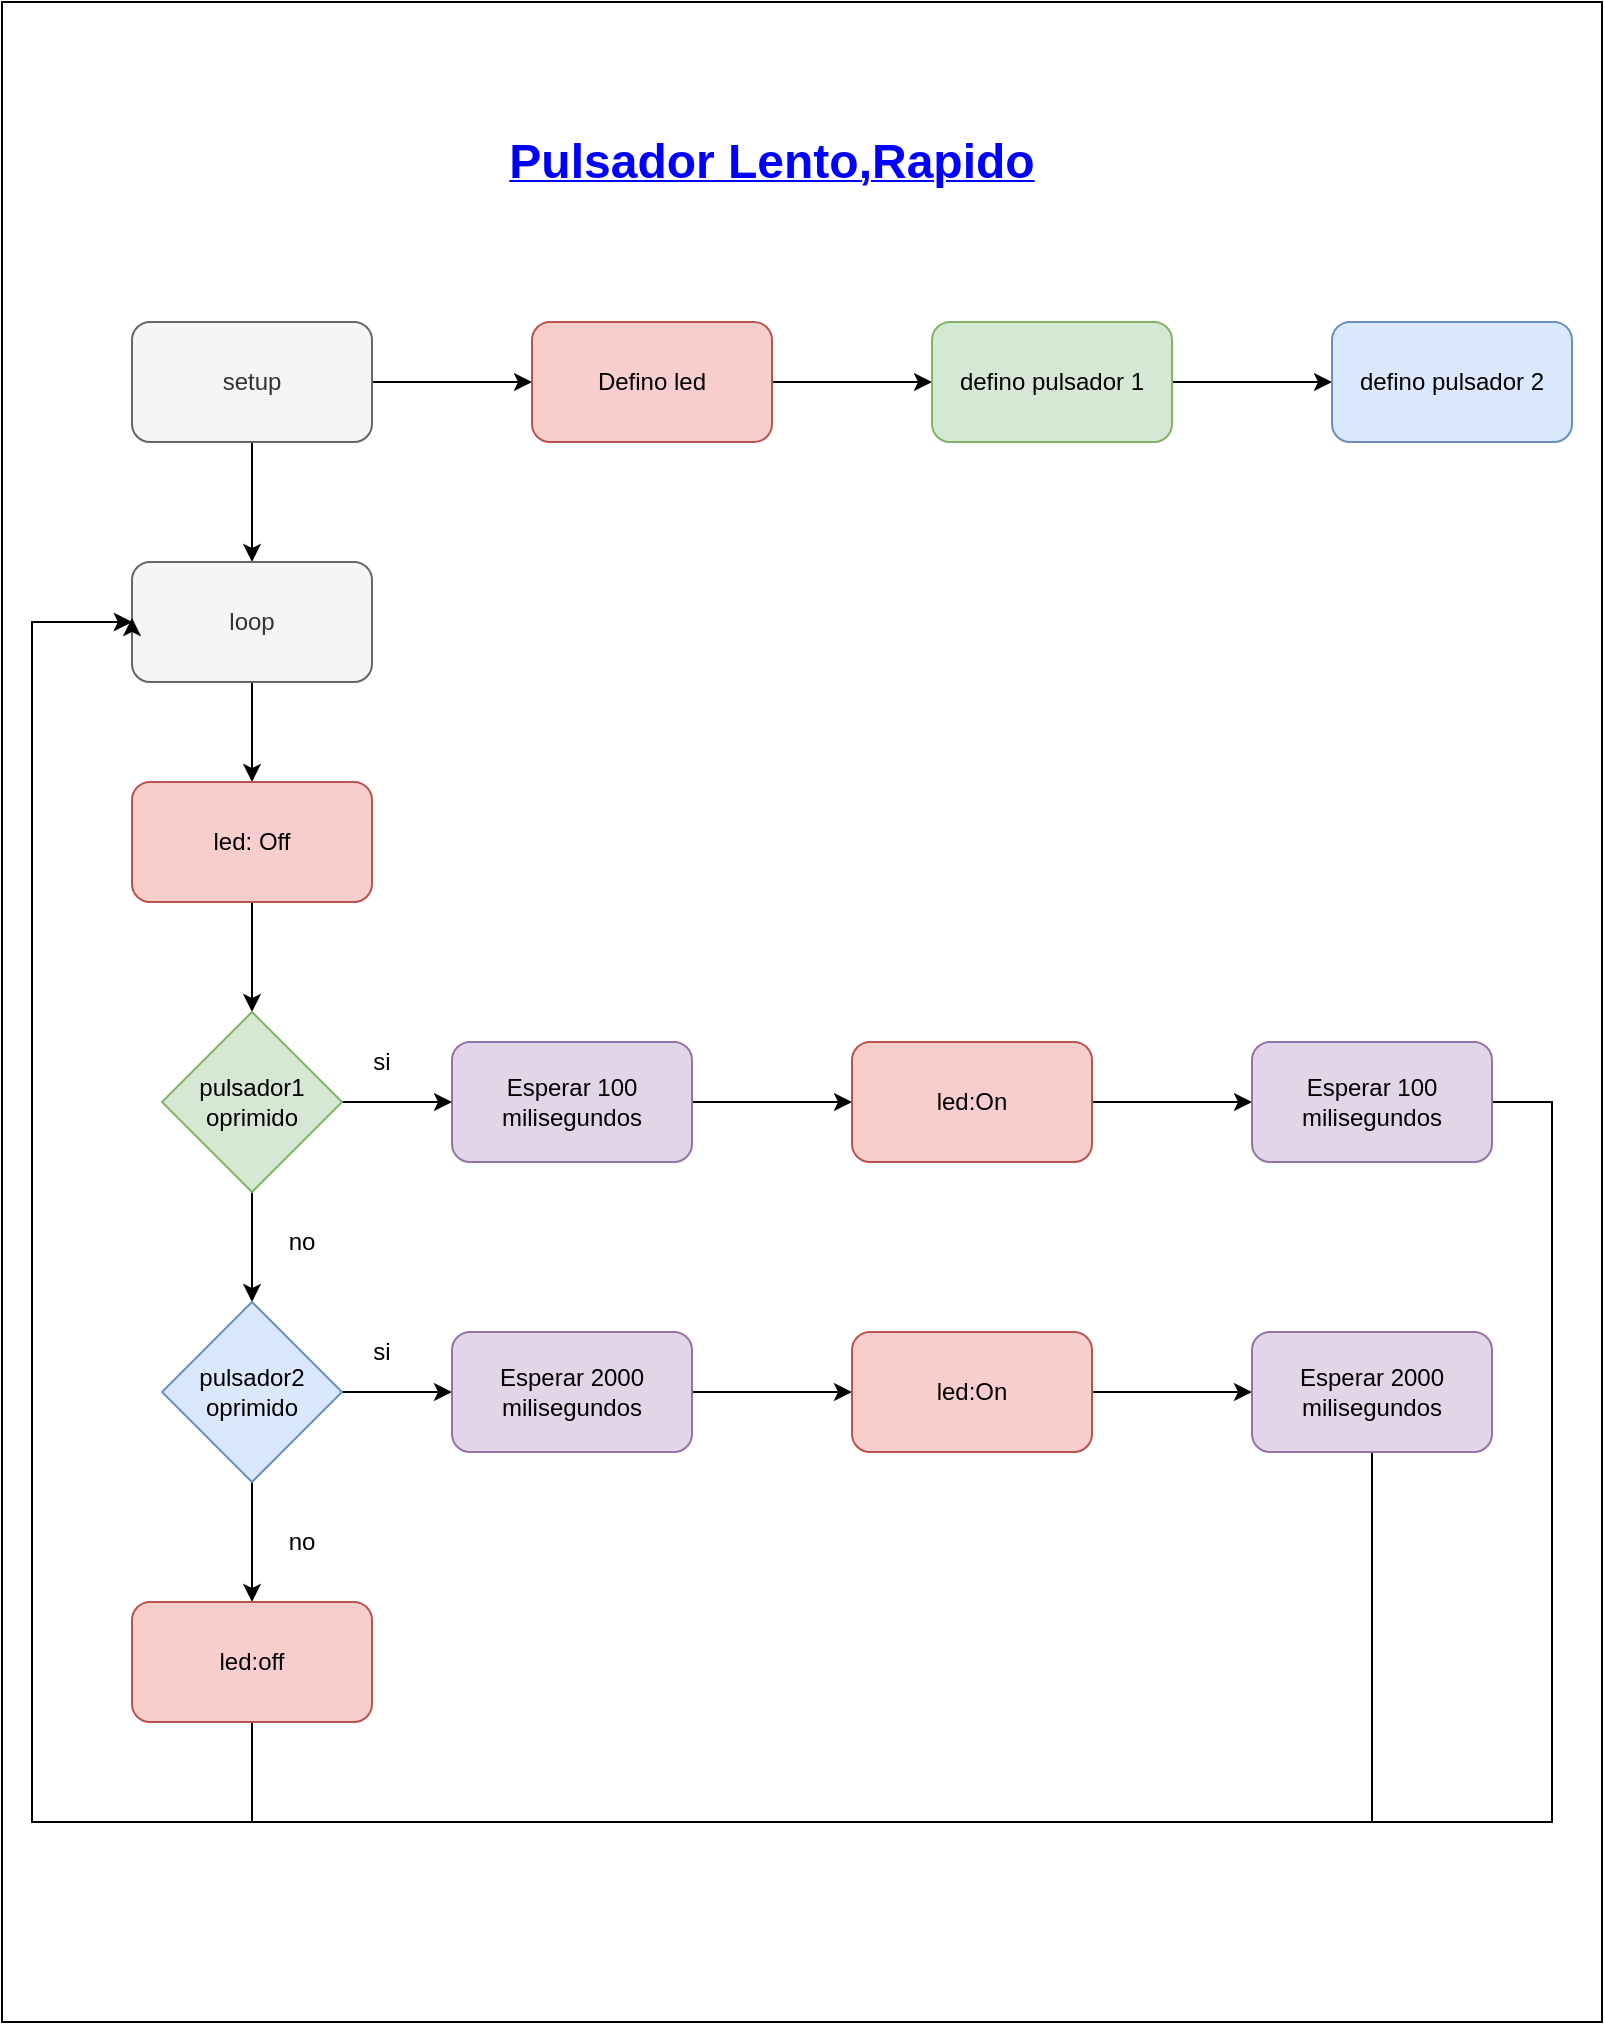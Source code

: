 <mxfile version="13.7.7" type="device"><diagram id="4WgMDgYfjGDwP-tPDehZ" name="Page-1"><mxGraphModel dx="2076" dy="1150" grid="1" gridSize="10" guides="1" tooltips="1" connect="1" arrows="1" fold="1" page="1" pageScale="1" pageWidth="850" pageHeight="1100" math="0" shadow="0"><root><mxCell id="0"/><mxCell id="1" parent="0"/><mxCell id="edeNUDtF57YlIyqfIs4C-60" value="" style="rounded=0;whiteSpace=wrap;html=1;" vertex="1" parent="1"><mxGeometry x="40" y="70" width="800" height="1010" as="geometry"/></mxCell><mxCell id="edeNUDtF57YlIyqfIs4C-61" value="" style="edgeStyle=orthogonalEdgeStyle;rounded=0;orthogonalLoop=1;jettySize=auto;html=1;" edge="1" parent="1" source="edeNUDtF57YlIyqfIs4C-63" target="edeNUDtF57YlIyqfIs4C-67"><mxGeometry relative="1" as="geometry"/></mxCell><mxCell id="edeNUDtF57YlIyqfIs4C-62" value="" style="edgeStyle=orthogonalEdgeStyle;rounded=0;orthogonalLoop=1;jettySize=auto;html=1;" edge="1" parent="1" source="edeNUDtF57YlIyqfIs4C-63" target="edeNUDtF57YlIyqfIs4C-65"><mxGeometry relative="1" as="geometry"/></mxCell><mxCell id="edeNUDtF57YlIyqfIs4C-63" value="setup" style="rounded=1;whiteSpace=wrap;html=1;fillColor=#f5f5f5;strokeColor=#666666;fontColor=#333333;" vertex="1" parent="1"><mxGeometry x="105" y="230" width="120" height="60" as="geometry"/></mxCell><mxCell id="edeNUDtF57YlIyqfIs4C-64" value="" style="edgeStyle=orthogonalEdgeStyle;rounded=0;orthogonalLoop=1;jettySize=auto;html=1;" edge="1" parent="1" source="edeNUDtF57YlIyqfIs4C-65" target="edeNUDtF57YlIyqfIs4C-72"><mxGeometry relative="1" as="geometry"/></mxCell><mxCell id="edeNUDtF57YlIyqfIs4C-65" value="loop" style="rounded=1;whiteSpace=wrap;html=1;fillColor=#f5f5f5;strokeColor=#666666;fontColor=#333333;" vertex="1" parent="1"><mxGeometry x="105" y="350" width="120" height="60" as="geometry"/></mxCell><mxCell id="edeNUDtF57YlIyqfIs4C-66" value="" style="edgeStyle=orthogonalEdgeStyle;rounded=0;orthogonalLoop=1;jettySize=auto;html=1;" edge="1" parent="1" source="edeNUDtF57YlIyqfIs4C-67" target="edeNUDtF57YlIyqfIs4C-69"><mxGeometry relative="1" as="geometry"/></mxCell><mxCell id="edeNUDtF57YlIyqfIs4C-67" value="Defino led" style="rounded=1;whiteSpace=wrap;html=1;fillColor=#f8cecc;strokeColor=#b85450;" vertex="1" parent="1"><mxGeometry x="305" y="230" width="120" height="60" as="geometry"/></mxCell><mxCell id="edeNUDtF57YlIyqfIs4C-68" value="" style="edgeStyle=orthogonalEdgeStyle;rounded=0;orthogonalLoop=1;jettySize=auto;html=1;" edge="1" parent="1" source="edeNUDtF57YlIyqfIs4C-69" target="edeNUDtF57YlIyqfIs4C-70"><mxGeometry relative="1" as="geometry"/></mxCell><mxCell id="edeNUDtF57YlIyqfIs4C-69" value="defino pulsador 1" style="rounded=1;whiteSpace=wrap;html=1;fillColor=#d5e8d4;strokeColor=#82b366;" vertex="1" parent="1"><mxGeometry x="505" y="230" width="120" height="60" as="geometry"/></mxCell><mxCell id="edeNUDtF57YlIyqfIs4C-70" value="defino pulsador 2" style="rounded=1;whiteSpace=wrap;html=1;fillColor=#dae8fc;strokeColor=#6c8ebf;" vertex="1" parent="1"><mxGeometry x="705" y="230" width="120" height="60" as="geometry"/></mxCell><mxCell id="edeNUDtF57YlIyqfIs4C-71" value="" style="edgeStyle=orthogonalEdgeStyle;rounded=0;orthogonalLoop=1;jettySize=auto;html=1;" edge="1" parent="1" source="edeNUDtF57YlIyqfIs4C-72" target="edeNUDtF57YlIyqfIs4C-81"><mxGeometry relative="1" as="geometry"/></mxCell><mxCell id="edeNUDtF57YlIyqfIs4C-72" value="led: Off" style="rounded=1;whiteSpace=wrap;html=1;fillColor=#f8cecc;strokeColor=#b85450;" vertex="1" parent="1"><mxGeometry x="105" y="460" width="120" height="60" as="geometry"/></mxCell><mxCell id="edeNUDtF57YlIyqfIs4C-73" value="" style="edgeStyle=orthogonalEdgeStyle;rounded=0;orthogonalLoop=1;jettySize=auto;html=1;" edge="1" parent="1" source="edeNUDtF57YlIyqfIs4C-74" target="edeNUDtF57YlIyqfIs4C-76"><mxGeometry relative="1" as="geometry"/></mxCell><mxCell id="edeNUDtF57YlIyqfIs4C-74" value="Esperar 100 milisegundos" style="rounded=1;whiteSpace=wrap;html=1;fillColor=#e1d5e7;strokeColor=#9673a6;" vertex="1" parent="1"><mxGeometry x="265" y="590" width="120" height="60" as="geometry"/></mxCell><mxCell id="edeNUDtF57YlIyqfIs4C-75" value="" style="edgeStyle=orthogonalEdgeStyle;rounded=0;orthogonalLoop=1;jettySize=auto;html=1;" edge="1" parent="1" source="edeNUDtF57YlIyqfIs4C-76" target="edeNUDtF57YlIyqfIs4C-78"><mxGeometry relative="1" as="geometry"/></mxCell><mxCell id="edeNUDtF57YlIyqfIs4C-76" value="led:On" style="rounded=1;whiteSpace=wrap;html=1;fillColor=#f8cecc;strokeColor=#b85450;" vertex="1" parent="1"><mxGeometry x="465" y="590" width="120" height="60" as="geometry"/></mxCell><mxCell id="edeNUDtF57YlIyqfIs4C-77" style="edgeStyle=orthogonalEdgeStyle;rounded=0;orthogonalLoop=1;jettySize=auto;html=1;" edge="1" parent="1" source="edeNUDtF57YlIyqfIs4C-78"><mxGeometry relative="1" as="geometry"><mxPoint x="105" y="380" as="targetPoint"/><Array as="points"><mxPoint x="815" y="620"/><mxPoint x="815" y="980"/><mxPoint x="55" y="980"/><mxPoint x="55" y="380"/></Array></mxGeometry></mxCell><mxCell id="edeNUDtF57YlIyqfIs4C-78" value="Esperar 100 milisegundos" style="rounded=1;whiteSpace=wrap;html=1;fillColor=#e1d5e7;strokeColor=#9673a6;" vertex="1" parent="1"><mxGeometry x="665" y="590" width="120" height="60" as="geometry"/></mxCell><mxCell id="edeNUDtF57YlIyqfIs4C-79" value="" style="edgeStyle=orthogonalEdgeStyle;rounded=0;orthogonalLoop=1;jettySize=auto;html=1;" edge="1" parent="1" source="edeNUDtF57YlIyqfIs4C-81" target="edeNUDtF57YlIyqfIs4C-84"><mxGeometry relative="1" as="geometry"/></mxCell><mxCell id="edeNUDtF57YlIyqfIs4C-80" value="" style="edgeStyle=orthogonalEdgeStyle;rounded=0;orthogonalLoop=1;jettySize=auto;html=1;" edge="1" parent="1" source="edeNUDtF57YlIyqfIs4C-81" target="edeNUDtF57YlIyqfIs4C-74"><mxGeometry relative="1" as="geometry"/></mxCell><mxCell id="edeNUDtF57YlIyqfIs4C-81" value="pulsador1 oprimido" style="rhombus;whiteSpace=wrap;html=1;fillColor=#d5e8d4;strokeColor=#82b366;" vertex="1" parent="1"><mxGeometry x="120" y="575" width="90" height="90" as="geometry"/></mxCell><mxCell id="edeNUDtF57YlIyqfIs4C-82" value="" style="edgeStyle=orthogonalEdgeStyle;rounded=0;orthogonalLoop=1;jettySize=auto;html=1;" edge="1" parent="1" source="edeNUDtF57YlIyqfIs4C-84" target="edeNUDtF57YlIyqfIs4C-86"><mxGeometry relative="1" as="geometry"/></mxCell><mxCell id="edeNUDtF57YlIyqfIs4C-83" value="" style="edgeStyle=orthogonalEdgeStyle;rounded=0;orthogonalLoop=1;jettySize=auto;html=1;" edge="1" parent="1" source="edeNUDtF57YlIyqfIs4C-84" target="edeNUDtF57YlIyqfIs4C-92"><mxGeometry relative="1" as="geometry"/></mxCell><mxCell id="edeNUDtF57YlIyqfIs4C-84" value="&lt;div&gt;pulsador2&lt;/div&gt;&lt;div&gt;oprimido&lt;br&gt;&lt;/div&gt;" style="rhombus;whiteSpace=wrap;html=1;fillColor=#dae8fc;strokeColor=#6c8ebf;" vertex="1" parent="1"><mxGeometry x="120" y="720" width="90" height="90" as="geometry"/></mxCell><mxCell id="edeNUDtF57YlIyqfIs4C-85" value="" style="edgeStyle=orthogonalEdgeStyle;rounded=0;orthogonalLoop=1;jettySize=auto;html=1;" edge="1" parent="1" source="edeNUDtF57YlIyqfIs4C-86" target="edeNUDtF57YlIyqfIs4C-88"><mxGeometry relative="1" as="geometry"/></mxCell><mxCell id="edeNUDtF57YlIyqfIs4C-86" value="Esperar 2000 milisegundos" style="rounded=1;whiteSpace=wrap;html=1;fillColor=#e1d5e7;strokeColor=#9673a6;" vertex="1" parent="1"><mxGeometry x="265" y="735" width="120" height="60" as="geometry"/></mxCell><mxCell id="edeNUDtF57YlIyqfIs4C-87" value="" style="edgeStyle=orthogonalEdgeStyle;rounded=0;orthogonalLoop=1;jettySize=auto;html=1;" edge="1" parent="1" source="edeNUDtF57YlIyqfIs4C-88" target="edeNUDtF57YlIyqfIs4C-90"><mxGeometry relative="1" as="geometry"/></mxCell><mxCell id="edeNUDtF57YlIyqfIs4C-88" value="led:On" style="rounded=1;whiteSpace=wrap;html=1;fillColor=#f8cecc;strokeColor=#b85450;" vertex="1" parent="1"><mxGeometry x="465" y="735" width="120" height="60" as="geometry"/></mxCell><mxCell id="edeNUDtF57YlIyqfIs4C-89" style="edgeStyle=orthogonalEdgeStyle;rounded=0;orthogonalLoop=1;jettySize=auto;html=1;" edge="1" parent="1" source="edeNUDtF57YlIyqfIs4C-90"><mxGeometry relative="1" as="geometry"><mxPoint x="105" y="378" as="targetPoint"/><Array as="points"><mxPoint x="725" y="980"/><mxPoint x="55" y="980"/><mxPoint x="55" y="380"/><mxPoint x="105" y="380"/></Array></mxGeometry></mxCell><mxCell id="edeNUDtF57YlIyqfIs4C-90" value="Esperar 2000 milisegundos" style="rounded=1;whiteSpace=wrap;html=1;fillColor=#e1d5e7;strokeColor=#9673a6;" vertex="1" parent="1"><mxGeometry x="665" y="735" width="120" height="60" as="geometry"/></mxCell><mxCell id="edeNUDtF57YlIyqfIs4C-91" style="edgeStyle=orthogonalEdgeStyle;rounded=0;orthogonalLoop=1;jettySize=auto;html=1;entryX=0;entryY=0.5;entryDx=0;entryDy=0;" edge="1" parent="1" source="edeNUDtF57YlIyqfIs4C-92" target="edeNUDtF57YlIyqfIs4C-65"><mxGeometry relative="1" as="geometry"><Array as="points"><mxPoint x="165" y="980"/><mxPoint x="55" y="980"/><mxPoint x="55" y="380"/></Array></mxGeometry></mxCell><mxCell id="edeNUDtF57YlIyqfIs4C-92" value="led:off" style="rounded=1;whiteSpace=wrap;html=1;fillColor=#f8cecc;strokeColor=#b85450;" vertex="1" parent="1"><mxGeometry x="105" y="870" width="120" height="60" as="geometry"/></mxCell><mxCell id="edeNUDtF57YlIyqfIs4C-93" value="si" style="text;html=1;strokeColor=none;fillColor=none;align=center;verticalAlign=middle;whiteSpace=wrap;rounded=0;" vertex="1" parent="1"><mxGeometry x="210" y="735" width="40" height="20" as="geometry"/></mxCell><mxCell id="edeNUDtF57YlIyqfIs4C-94" value="si" style="text;html=1;strokeColor=none;fillColor=none;align=center;verticalAlign=middle;whiteSpace=wrap;rounded=0;" vertex="1" parent="1"><mxGeometry x="210" y="590" width="40" height="20" as="geometry"/></mxCell><mxCell id="edeNUDtF57YlIyqfIs4C-95" value="no" style="text;html=1;strokeColor=none;fillColor=none;align=center;verticalAlign=middle;whiteSpace=wrap;rounded=0;" vertex="1" parent="1"><mxGeometry x="170" y="830" width="40" height="20" as="geometry"/></mxCell><mxCell id="edeNUDtF57YlIyqfIs4C-96" value="no" style="text;html=1;strokeColor=none;fillColor=none;align=center;verticalAlign=middle;whiteSpace=wrap;rounded=0;" vertex="1" parent="1"><mxGeometry x="170" y="680" width="40" height="20" as="geometry"/></mxCell><mxCell id="edeNUDtF57YlIyqfIs4C-98" value="&lt;font style=&quot;font-size: 24px&quot;&gt;Pulsador Lento,Rapido &lt;/font&gt;" style="text;html=1;strokeColor=none;fillColor=none;align=center;verticalAlign=middle;whiteSpace=wrap;rounded=0;fontStyle=5;fontColor=#0000FF;" vertex="1" parent="1"><mxGeometry x="290" y="140" width="270" height="20" as="geometry"/></mxCell></root></mxGraphModel></diagram></mxfile>